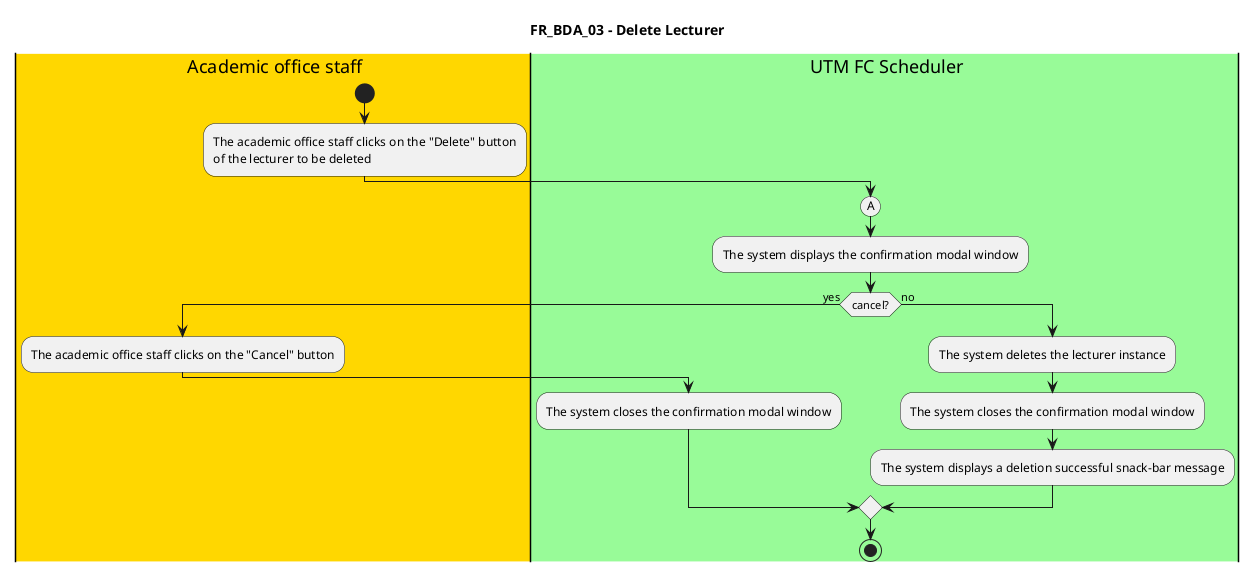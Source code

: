 @startuml FR_BDA_03
title FR_BDA_03 - Delete Lecturer


|#gold|eu| Academic office staff
|#palegreen|sys| UTM FC Scheduler

|eu|
start
:The academic office staff clicks on the "Delete" button 
of the lecturer to be deleted;

|sys|
(A)
:The system displays the confirmation modal window;

if (cancel?) then (yes)
    |eu|
    :The academic office staff clicks on the "Cancel" button;
    |sys|
    :The system closes the confirmation modal window;
else (no)
    |sys|
    :The system deletes the lecturer instance;
    :The system closes the confirmation modal window;
    :The system displays a deletion successful snack-bar message;
endif

stop

@enduml
